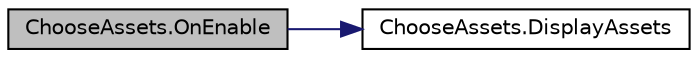 digraph "ChooseAssets.OnEnable"
{
  edge [fontname="Helvetica",fontsize="10",labelfontname="Helvetica",labelfontsize="10"];
  node [fontname="Helvetica",fontsize="10",shape=record];
  rankdir="LR";
  Node7 [label="ChooseAssets.OnEnable",height=0.2,width=0.4,color="black", fillcolor="grey75", style="filled", fontcolor="black"];
  Node7 -> Node8 [color="midnightblue",fontsize="10",style="solid",fontname="Helvetica"];
  Node8 [label="ChooseAssets.DisplayAssets",height=0.2,width=0.4,color="black", fillcolor="white", style="filled",URL="$class_choose_assets.html#a60025b6cba8c2b5f418416f43a8218eb",tooltip="Displays all the available UI elements into the selection frame "];
}
